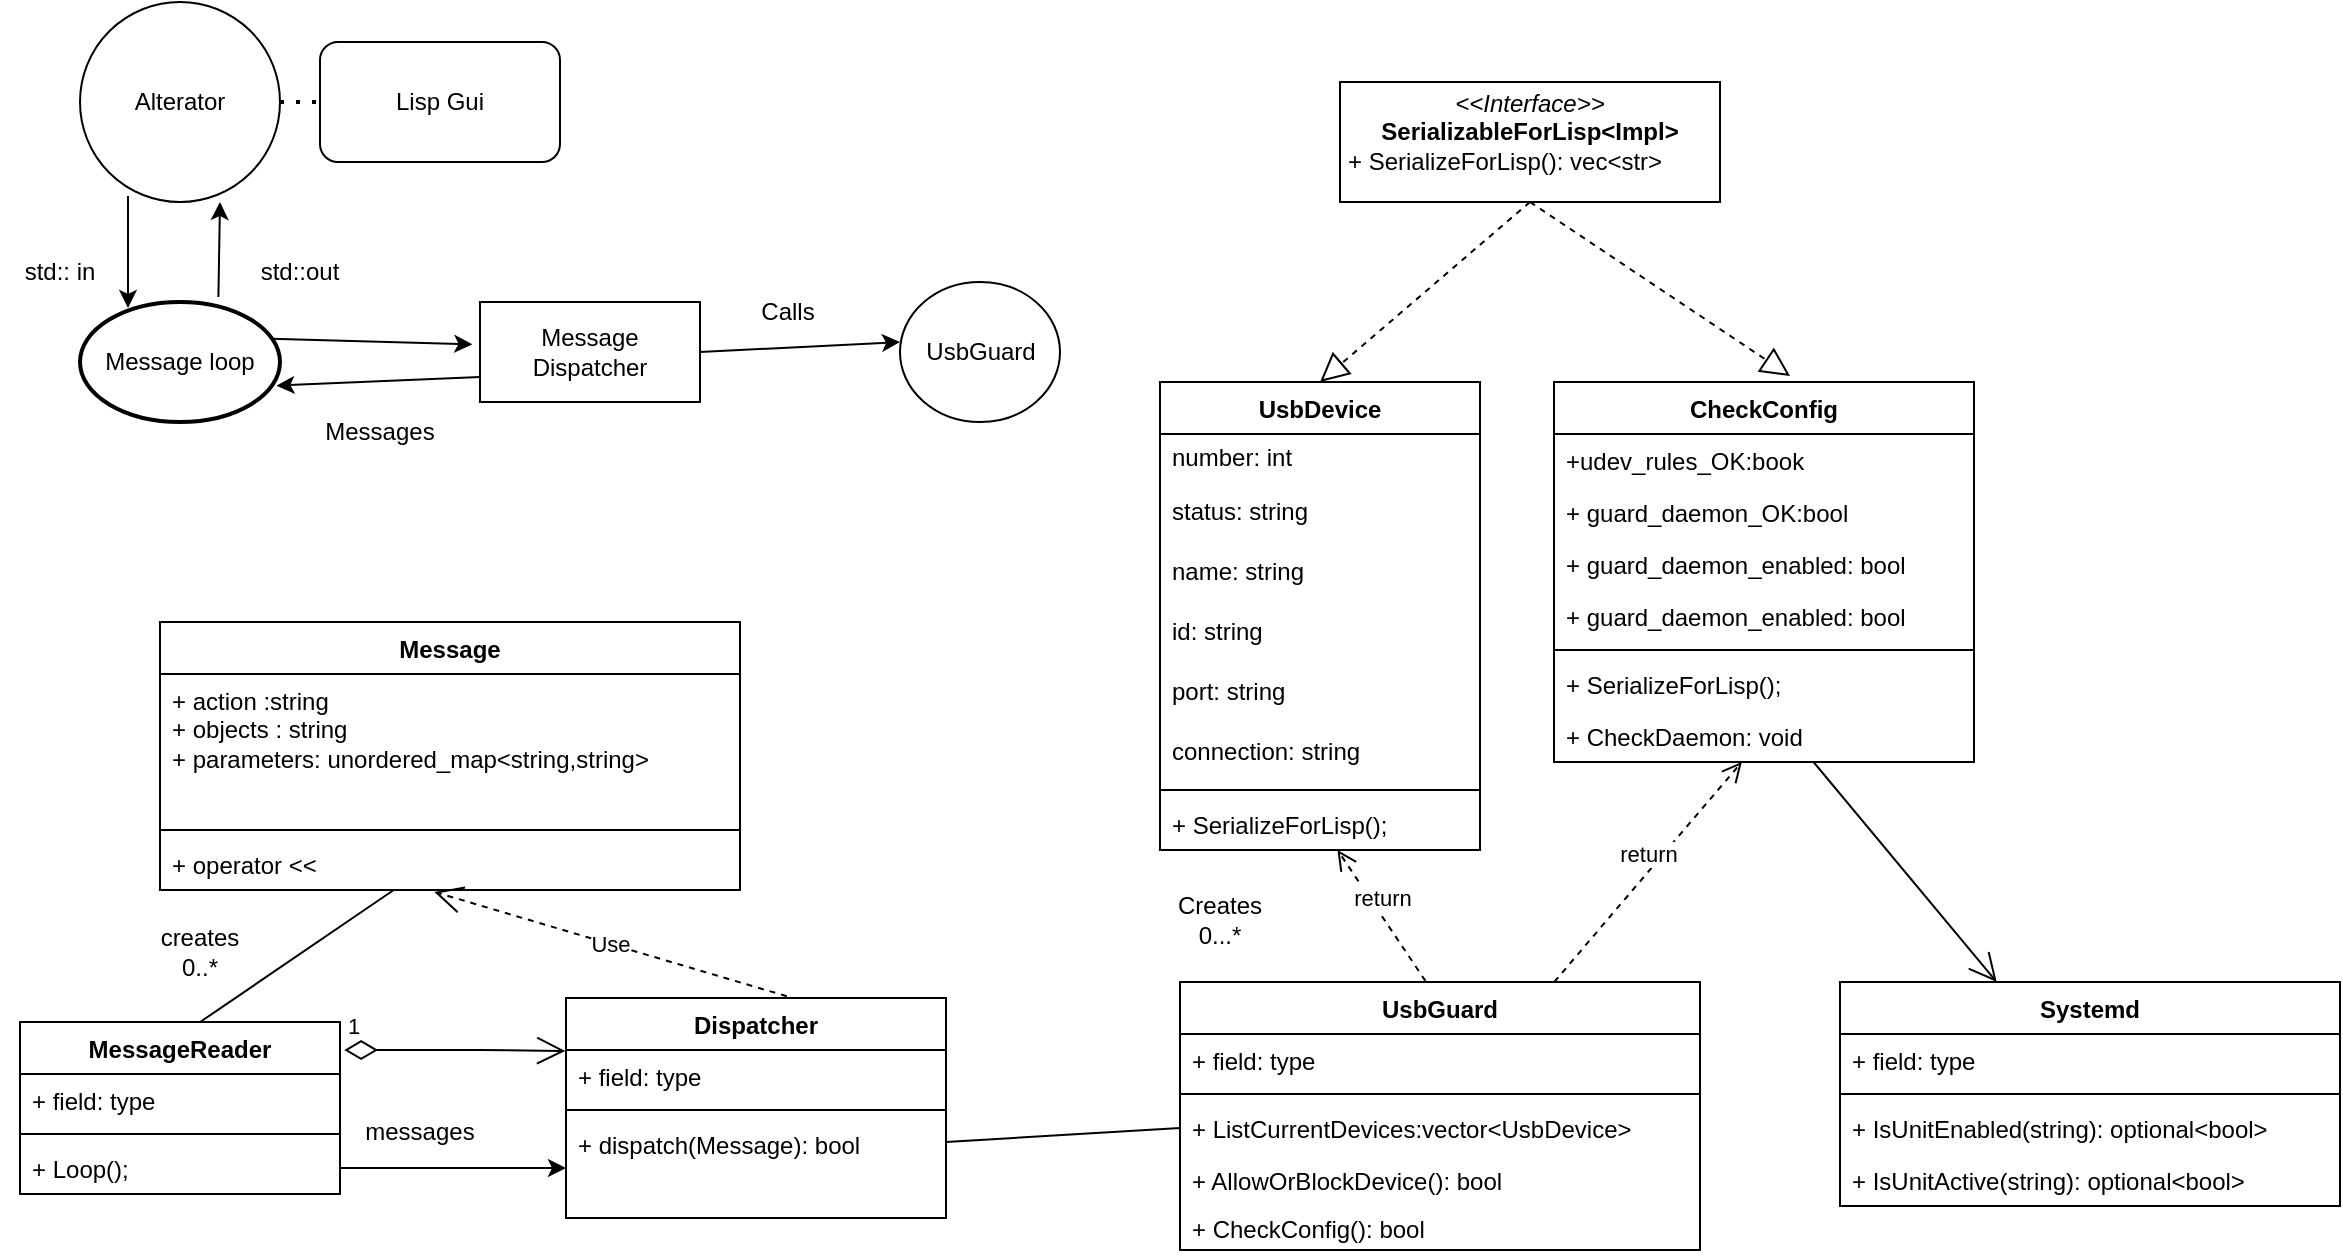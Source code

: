 <mxfile>
    <diagram name="Страница — 1" id="Bt4thBoPrSUwoxWzjaqT">
        <mxGraphModel dx="1369" dy="700" grid="1" gridSize="10" guides="1" tooltips="1" connect="1" arrows="1" fold="1" page="1" pageScale="1" pageWidth="827" pageHeight="1169" math="0" shadow="0">
            <root>
                <mxCell id="0"/>
                <mxCell id="1" parent="0"/>
                <mxCell id="uj_38s1KniOL5Ioj-gPl-1" value="Alterator" style="ellipse;whiteSpace=wrap;html=1;" parent="1" vertex="1">
                    <mxGeometry x="90" y="80" width="100" height="100" as="geometry"/>
                </mxCell>
                <mxCell id="uj_38s1KniOL5Ioj-gPl-2" value="Message loop" style="strokeWidth=2;html=1;shape=mxgraph.flowchart.start_1;whiteSpace=wrap;" parent="1" vertex="1">
                    <mxGeometry x="90" y="230" width="100" height="60" as="geometry"/>
                </mxCell>
                <mxCell id="uj_38s1KniOL5Ioj-gPl-3" value="" style="endArrow=classic;html=1;rounded=0;exitX=0.24;exitY=0.97;exitDx=0;exitDy=0;exitPerimeter=0;entryX=0.24;entryY=0.05;entryDx=0;entryDy=0;entryPerimeter=0;" parent="1" source="uj_38s1KniOL5Ioj-gPl-1" target="uj_38s1KniOL5Ioj-gPl-2" edge="1">
                    <mxGeometry width="50" height="50" relative="1" as="geometry">
                        <mxPoint x="390" y="410" as="sourcePoint"/>
                        <mxPoint x="440" y="360" as="targetPoint"/>
                    </mxGeometry>
                </mxCell>
                <mxCell id="uj_38s1KniOL5Ioj-gPl-4" value="" style="endArrow=classic;html=1;rounded=0;entryX=0.7;entryY=1;entryDx=0;entryDy=0;entryPerimeter=0;exitX=0.692;exitY=-0.042;exitDx=0;exitDy=0;exitPerimeter=0;" parent="1" source="uj_38s1KniOL5Ioj-gPl-2" target="uj_38s1KniOL5Ioj-gPl-1" edge="1">
                    <mxGeometry width="50" height="50" relative="1" as="geometry">
                        <mxPoint x="340" y="390" as="sourcePoint"/>
                        <mxPoint x="390" y="340" as="targetPoint"/>
                    </mxGeometry>
                </mxCell>
                <mxCell id="uj_38s1KniOL5Ioj-gPl-5" value="std:: in" style="text;strokeColor=none;align=center;fillColor=none;html=1;verticalAlign=middle;whiteSpace=wrap;rounded=0;" parent="1" vertex="1">
                    <mxGeometry x="50" y="200" width="60" height="30" as="geometry"/>
                </mxCell>
                <mxCell id="uj_38s1KniOL5Ioj-gPl-6" value="std::out" style="text;strokeColor=none;align=center;fillColor=none;html=1;verticalAlign=middle;whiteSpace=wrap;rounded=0;" parent="1" vertex="1">
                    <mxGeometry x="170" y="200" width="60" height="30" as="geometry"/>
                </mxCell>
                <mxCell id="uj_38s1KniOL5Ioj-gPl-8" value="" style="verticalLabelPosition=bottom;verticalAlign=top;html=1;shape=mxgraph.flowchart.on-page_reference;" parent="1" vertex="1">
                    <mxGeometry x="500" y="220" width="80" height="70" as="geometry"/>
                </mxCell>
                <mxCell id="uj_38s1KniOL5Ioj-gPl-9" value="UsbGuard" style="text;strokeColor=none;align=center;fillColor=none;html=1;verticalAlign=middle;whiteSpace=wrap;rounded=0;" parent="1" vertex="1">
                    <mxGeometry x="512.5" y="235" width="55" height="40" as="geometry"/>
                </mxCell>
                <mxCell id="uj_38s1KniOL5Ioj-gPl-11" value="Message Dispatcher" style="html=1;whiteSpace=wrap;" parent="1" vertex="1">
                    <mxGeometry x="290" y="230" width="110" height="50" as="geometry"/>
                </mxCell>
                <mxCell id="uj_38s1KniOL5Ioj-gPl-12" value="" style="endArrow=classic;html=1;rounded=0;exitX=0.955;exitY=0.306;exitDx=0;exitDy=0;exitPerimeter=0;entryX=-0.035;entryY=0.423;entryDx=0;entryDy=0;entryPerimeter=0;" parent="1" source="uj_38s1KniOL5Ioj-gPl-2" target="uj_38s1KniOL5Ioj-gPl-11" edge="1">
                    <mxGeometry width="50" height="50" relative="1" as="geometry">
                        <mxPoint x="300" y="350" as="sourcePoint"/>
                        <mxPoint x="350" y="300" as="targetPoint"/>
                    </mxGeometry>
                </mxCell>
                <mxCell id="uj_38s1KniOL5Ioj-gPl-13" value="" style="endArrow=classic;html=1;rounded=0;entryX=0.982;entryY=0.697;entryDx=0;entryDy=0;entryPerimeter=0;exitX=0;exitY=0.75;exitDx=0;exitDy=0;" parent="1" source="uj_38s1KniOL5Ioj-gPl-11" target="uj_38s1KniOL5Ioj-gPl-2" edge="1">
                    <mxGeometry width="50" height="50" relative="1" as="geometry">
                        <mxPoint x="300" y="350" as="sourcePoint"/>
                        <mxPoint x="350" y="300" as="targetPoint"/>
                    </mxGeometry>
                </mxCell>
                <mxCell id="uj_38s1KniOL5Ioj-gPl-14" value="Messages" style="text;strokeColor=none;align=center;fillColor=none;html=1;verticalAlign=middle;whiteSpace=wrap;rounded=0;" parent="1" vertex="1">
                    <mxGeometry x="210" y="280" width="60" height="30" as="geometry"/>
                </mxCell>
                <mxCell id="uj_38s1KniOL5Ioj-gPl-16" value="" style="endArrow=classic;html=1;rounded=0;entryX=0;entryY=0.375;entryDx=0;entryDy=0;entryPerimeter=0;exitX=1;exitY=0.5;exitDx=0;exitDy=0;" parent="1" source="uj_38s1KniOL5Ioj-gPl-11" edge="1">
                    <mxGeometry width="50" height="50" relative="1" as="geometry">
                        <mxPoint x="300" y="350" as="sourcePoint"/>
                        <mxPoint x="500" y="250" as="targetPoint"/>
                    </mxGeometry>
                </mxCell>
                <mxCell id="uj_38s1KniOL5Ioj-gPl-19" value="Calls" style="text;strokeColor=none;align=center;fillColor=none;html=1;verticalAlign=middle;whiteSpace=wrap;rounded=0;" parent="1" vertex="1">
                    <mxGeometry x="414" y="220" width="60" height="30" as="geometry"/>
                </mxCell>
                <mxCell id="uj_38s1KniOL5Ioj-gPl-20" value="Lisp Gui" style="rounded=1;whiteSpace=wrap;html=1;" parent="1" vertex="1">
                    <mxGeometry x="210" y="100" width="120" height="60" as="geometry"/>
                </mxCell>
                <mxCell id="uj_38s1KniOL5Ioj-gPl-21" value="" style="endArrow=none;dashed=1;html=1;dashPattern=1 3;strokeWidth=2;rounded=0;exitX=1;exitY=0.5;exitDx=0;exitDy=0;entryX=0;entryY=0.5;entryDx=0;entryDy=0;" parent="1" source="uj_38s1KniOL5Ioj-gPl-1" target="uj_38s1KniOL5Ioj-gPl-20" edge="1">
                    <mxGeometry width="50" height="50" relative="1" as="geometry">
                        <mxPoint x="300" y="330" as="sourcePoint"/>
                        <mxPoint x="350" y="280" as="targetPoint"/>
                    </mxGeometry>
                </mxCell>
                <mxCell id="uj_38s1KniOL5Ioj-gPl-22" value="MessageReader" style="swimlane;fontStyle=1;align=center;verticalAlign=top;childLayout=stackLayout;horizontal=1;startSize=26;horizontalStack=0;resizeParent=1;resizeParentMax=0;resizeLast=0;collapsible=1;marginBottom=0;whiteSpace=wrap;html=1;" parent="1" vertex="1">
                    <mxGeometry x="60" y="590" width="160" height="86" as="geometry"/>
                </mxCell>
                <mxCell id="uj_38s1KniOL5Ioj-gPl-23" value="+ field: type" style="text;strokeColor=none;fillColor=none;align=left;verticalAlign=top;spacingLeft=4;spacingRight=4;overflow=hidden;rotatable=0;points=[[0,0.5],[1,0.5]];portConstraint=eastwest;whiteSpace=wrap;html=1;" parent="uj_38s1KniOL5Ioj-gPl-22" vertex="1">
                    <mxGeometry y="26" width="160" height="26" as="geometry"/>
                </mxCell>
                <mxCell id="uj_38s1KniOL5Ioj-gPl-24" value="" style="line;strokeWidth=1;fillColor=none;align=left;verticalAlign=middle;spacingTop=-1;spacingLeft=3;spacingRight=3;rotatable=0;labelPosition=right;points=[];portConstraint=eastwest;strokeColor=inherit;" parent="uj_38s1KniOL5Ioj-gPl-22" vertex="1">
                    <mxGeometry y="52" width="160" height="8" as="geometry"/>
                </mxCell>
                <mxCell id="uj_38s1KniOL5Ioj-gPl-25" value="+ Loop();" style="text;strokeColor=none;fillColor=none;align=left;verticalAlign=top;spacingLeft=4;spacingRight=4;overflow=hidden;rotatable=0;points=[[0,0.5],[1,0.5]];portConstraint=eastwest;whiteSpace=wrap;html=1;" parent="uj_38s1KniOL5Ioj-gPl-22" vertex="1">
                    <mxGeometry y="60" width="160" height="26" as="geometry"/>
                </mxCell>
                <mxCell id="uj_38s1KniOL5Ioj-gPl-26" value="Message" style="swimlane;fontStyle=1;align=center;verticalAlign=top;childLayout=stackLayout;horizontal=1;startSize=26;horizontalStack=0;resizeParent=1;resizeParentMax=0;resizeLast=0;collapsible=1;marginBottom=0;whiteSpace=wrap;html=1;" parent="1" vertex="1">
                    <mxGeometry x="130" y="390" width="290" height="134" as="geometry"/>
                </mxCell>
                <mxCell id="uj_38s1KniOL5Ioj-gPl-27" value="&lt;div&gt;+ action :string&lt;br&gt;&lt;/div&gt;&lt;div&gt;+ objects : string&lt;br&gt;&lt;/div&gt;&lt;div&gt;+ parameters: unordered_map&amp;lt;string,string&amp;gt;&lt;/div&gt;&lt;div&gt;&lt;br&gt;&lt;/div&gt;" style="text;strokeColor=none;fillColor=none;align=left;verticalAlign=top;spacingLeft=4;spacingRight=4;overflow=hidden;rotatable=0;points=[[0,0.5],[1,0.5]];portConstraint=eastwest;whiteSpace=wrap;html=1;" parent="uj_38s1KniOL5Ioj-gPl-26" vertex="1">
                    <mxGeometry y="26" width="290" height="74" as="geometry"/>
                </mxCell>
                <mxCell id="uj_38s1KniOL5Ioj-gPl-28" value="" style="line;strokeWidth=1;fillColor=none;align=left;verticalAlign=middle;spacingTop=-1;spacingLeft=3;spacingRight=3;rotatable=0;labelPosition=right;points=[];portConstraint=eastwest;strokeColor=inherit;" parent="uj_38s1KniOL5Ioj-gPl-26" vertex="1">
                    <mxGeometry y="100" width="290" height="8" as="geometry"/>
                </mxCell>
                <mxCell id="uj_38s1KniOL5Ioj-gPl-29" value="+ operator &amp;lt;&amp;lt; " style="text;strokeColor=none;fillColor=none;align=left;verticalAlign=top;spacingLeft=4;spacingRight=4;overflow=hidden;rotatable=0;points=[[0,0.5],[1,0.5]];portConstraint=eastwest;whiteSpace=wrap;html=1;" parent="uj_38s1KniOL5Ioj-gPl-26" vertex="1">
                    <mxGeometry y="108" width="290" height="26" as="geometry"/>
                </mxCell>
                <mxCell id="uj_38s1KniOL5Ioj-gPl-31" value="Dispatcher" style="swimlane;fontStyle=1;align=center;verticalAlign=top;childLayout=stackLayout;horizontal=1;startSize=26;horizontalStack=0;resizeParent=1;resizeParentMax=0;resizeLast=0;collapsible=1;marginBottom=0;whiteSpace=wrap;html=1;" parent="1" vertex="1">
                    <mxGeometry x="333" y="578" width="190" height="110" as="geometry"/>
                </mxCell>
                <mxCell id="uj_38s1KniOL5Ioj-gPl-32" value="+ field: type" style="text;strokeColor=none;fillColor=none;align=left;verticalAlign=top;spacingLeft=4;spacingRight=4;overflow=hidden;rotatable=0;points=[[0,0.5],[1,0.5]];portConstraint=eastwest;whiteSpace=wrap;html=1;" parent="uj_38s1KniOL5Ioj-gPl-31" vertex="1">
                    <mxGeometry y="26" width="190" height="26" as="geometry"/>
                </mxCell>
                <mxCell id="uj_38s1KniOL5Ioj-gPl-33" value="" style="line;strokeWidth=1;fillColor=none;align=left;verticalAlign=middle;spacingTop=-1;spacingLeft=3;spacingRight=3;rotatable=0;labelPosition=right;points=[];portConstraint=eastwest;strokeColor=inherit;" parent="uj_38s1KniOL5Ioj-gPl-31" vertex="1">
                    <mxGeometry y="52" width="190" height="8" as="geometry"/>
                </mxCell>
                <mxCell id="uj_38s1KniOL5Ioj-gPl-34" value="+ dispatch(Message): bool" style="text;strokeColor=none;fillColor=none;align=left;verticalAlign=top;spacingLeft=4;spacingRight=4;overflow=hidden;rotatable=0;points=[[0,0.5],[1,0.5]];portConstraint=eastwest;whiteSpace=wrap;html=1;" parent="uj_38s1KniOL5Ioj-gPl-31" vertex="1">
                    <mxGeometry y="60" width="190" height="50" as="geometry"/>
                </mxCell>
                <mxCell id="uj_38s1KniOL5Ioj-gPl-36" value="Use" style="endArrow=open;endSize=12;dashed=1;html=1;rounded=0;exitX=0.581;exitY=-0.008;exitDx=0;exitDy=0;exitPerimeter=0;entryX=0.473;entryY=1.036;entryDx=0;entryDy=0;entryPerimeter=0;" parent="1" source="uj_38s1KniOL5Ioj-gPl-31" target="uj_38s1KniOL5Ioj-gPl-29" edge="1">
                    <mxGeometry width="160" relative="1" as="geometry">
                        <mxPoint x="360" y="470" as="sourcePoint"/>
                        <mxPoint x="520" y="470" as="targetPoint"/>
                    </mxGeometry>
                </mxCell>
                <mxCell id="uCA8H9GpGxLCfmrb8BVQ-10" value="UsbDevice" style="swimlane;fontStyle=1;align=center;verticalAlign=top;childLayout=stackLayout;horizontal=1;startSize=26;horizontalStack=0;resizeParent=1;resizeParentMax=0;resizeLast=0;collapsible=1;marginBottom=0;whiteSpace=wrap;html=1;" parent="1" vertex="1">
                    <mxGeometry x="630" y="270" width="160" height="234" as="geometry"/>
                </mxCell>
                <mxCell id="uCA8H9GpGxLCfmrb8BVQ-4" value="number: int" style="text;strokeColor=none;fillColor=none;align=left;verticalAlign=middle;spacingLeft=4;spacingRight=4;overflow=hidden;points=[[0,0.5],[1,0.5]];portConstraint=eastwest;rotatable=0;whiteSpace=wrap;html=1;" parent="uCA8H9GpGxLCfmrb8BVQ-10" vertex="1">
                    <mxGeometry y="26" width="160" height="24" as="geometry"/>
                </mxCell>
                <mxCell id="uCA8H9GpGxLCfmrb8BVQ-2" value="status: string" style="text;strokeColor=none;fillColor=none;align=left;verticalAlign=middle;spacingLeft=4;spacingRight=4;overflow=hidden;points=[[0,0.5],[1,0.5]];portConstraint=eastwest;rotatable=0;whiteSpace=wrap;html=1;" parent="uCA8H9GpGxLCfmrb8BVQ-10" vertex="1">
                    <mxGeometry y="50" width="160" height="30" as="geometry"/>
                </mxCell>
                <mxCell id="uCA8H9GpGxLCfmrb8BVQ-5" value="name: string" style="text;strokeColor=none;fillColor=none;align=left;verticalAlign=middle;spacingLeft=4;spacingRight=4;overflow=hidden;points=[[0,0.5],[1,0.5]];portConstraint=eastwest;rotatable=0;whiteSpace=wrap;html=1;" parent="uCA8H9GpGxLCfmrb8BVQ-10" vertex="1">
                    <mxGeometry y="80" width="160" height="30" as="geometry"/>
                </mxCell>
                <mxCell id="uCA8H9GpGxLCfmrb8BVQ-6" value="id: string" style="text;strokeColor=none;fillColor=none;align=left;verticalAlign=middle;spacingLeft=4;spacingRight=4;overflow=hidden;points=[[0,0.5],[1,0.5]];portConstraint=eastwest;rotatable=0;whiteSpace=wrap;html=1;" parent="uCA8H9GpGxLCfmrb8BVQ-10" vertex="1">
                    <mxGeometry y="110" width="160" height="30" as="geometry"/>
                </mxCell>
                <mxCell id="uCA8H9GpGxLCfmrb8BVQ-7" value="port: string" style="text;strokeColor=none;fillColor=none;align=left;verticalAlign=middle;spacingLeft=4;spacingRight=4;overflow=hidden;points=[[0,0.5],[1,0.5]];portConstraint=eastwest;rotatable=0;whiteSpace=wrap;html=1;" parent="uCA8H9GpGxLCfmrb8BVQ-10" vertex="1">
                    <mxGeometry y="140" width="160" height="30" as="geometry"/>
                </mxCell>
                <mxCell id="uCA8H9GpGxLCfmrb8BVQ-8" value="connection: string" style="text;strokeColor=none;fillColor=none;align=left;verticalAlign=middle;spacingLeft=4;spacingRight=4;overflow=hidden;points=[[0,0.5],[1,0.5]];portConstraint=eastwest;rotatable=0;whiteSpace=wrap;html=1;" parent="uCA8H9GpGxLCfmrb8BVQ-10" vertex="1">
                    <mxGeometry y="170" width="160" height="30" as="geometry"/>
                </mxCell>
                <mxCell id="uCA8H9GpGxLCfmrb8BVQ-12" value="" style="line;strokeWidth=1;fillColor=none;align=left;verticalAlign=middle;spacingTop=-1;spacingLeft=3;spacingRight=3;rotatable=0;labelPosition=right;points=[];portConstraint=eastwest;strokeColor=inherit;" parent="uCA8H9GpGxLCfmrb8BVQ-10" vertex="1">
                    <mxGeometry y="200" width="160" height="8" as="geometry"/>
                </mxCell>
                <mxCell id="uCA8H9GpGxLCfmrb8BVQ-14" value="+ SerializeForLisp();" style="text;strokeColor=none;fillColor=none;align=left;verticalAlign=top;spacingLeft=4;spacingRight=4;overflow=hidden;rotatable=0;points=[[0,0.5],[1,0.5]];portConstraint=eastwest;whiteSpace=wrap;html=1;" parent="uCA8H9GpGxLCfmrb8BVQ-10" vertex="1">
                    <mxGeometry y="208" width="160" height="26" as="geometry"/>
                </mxCell>
                <mxCell id="uCA8H9GpGxLCfmrb8BVQ-15" value="UsbGuard" style="swimlane;fontStyle=1;align=center;verticalAlign=top;childLayout=stackLayout;horizontal=1;startSize=26;horizontalStack=0;resizeParent=1;resizeParentMax=0;resizeLast=0;collapsible=1;marginBottom=0;whiteSpace=wrap;html=1;" parent="1" vertex="1">
                    <mxGeometry x="640" y="570" width="260" height="134" as="geometry"/>
                </mxCell>
                <mxCell id="uCA8H9GpGxLCfmrb8BVQ-16" value="+ field: type" style="text;strokeColor=none;fillColor=none;align=left;verticalAlign=top;spacingLeft=4;spacingRight=4;overflow=hidden;rotatable=0;points=[[0,0.5],[1,0.5]];portConstraint=eastwest;whiteSpace=wrap;html=1;" parent="uCA8H9GpGxLCfmrb8BVQ-15" vertex="1">
                    <mxGeometry y="26" width="260" height="26" as="geometry"/>
                </mxCell>
                <mxCell id="uCA8H9GpGxLCfmrb8BVQ-17" value="" style="line;strokeWidth=1;fillColor=none;align=left;verticalAlign=middle;spacingTop=-1;spacingLeft=3;spacingRight=3;rotatable=0;labelPosition=right;points=[];portConstraint=eastwest;strokeColor=inherit;" parent="uCA8H9GpGxLCfmrb8BVQ-15" vertex="1">
                    <mxGeometry y="52" width="260" height="8" as="geometry"/>
                </mxCell>
                <mxCell id="uCA8H9GpGxLCfmrb8BVQ-18" value="+ ListCurrentDevices:vector&amp;lt;UsbDevice&amp;gt;" style="text;strokeColor=none;fillColor=none;align=left;verticalAlign=top;spacingLeft=4;spacingRight=4;overflow=hidden;rotatable=0;points=[[0,0.5],[1,0.5]];portConstraint=eastwest;whiteSpace=wrap;html=1;" parent="uCA8H9GpGxLCfmrb8BVQ-15" vertex="1">
                    <mxGeometry y="60" width="260" height="26" as="geometry"/>
                </mxCell>
                <mxCell id="2" value="+ AllowOrBlockDevice(): bool" style="text;strokeColor=none;fillColor=none;align=left;verticalAlign=top;spacingLeft=4;spacingRight=4;overflow=hidden;rotatable=0;points=[[0,0.5],[1,0.5]];portConstraint=eastwest;whiteSpace=wrap;html=1;" parent="uCA8H9GpGxLCfmrb8BVQ-15" vertex="1">
                    <mxGeometry y="86" width="260" height="24" as="geometry"/>
                </mxCell>
                <mxCell id="3" value="+ CheckConfig(): bool" style="text;strokeColor=none;fillColor=none;align=left;verticalAlign=top;spacingLeft=4;spacingRight=4;overflow=hidden;rotatable=0;points=[[0,0.5],[1,0.5]];portConstraint=eastwest;whiteSpace=wrap;html=1;" parent="uCA8H9GpGxLCfmrb8BVQ-15" vertex="1">
                    <mxGeometry y="110" width="260" height="24" as="geometry"/>
                </mxCell>
                <mxCell id="uCA8H9GpGxLCfmrb8BVQ-32" value="" style="endArrow=classic;html=1;rounded=0;exitX=1;exitY=0.5;exitDx=0;exitDy=0;entryX=0;entryY=0.5;entryDx=0;entryDy=0;" parent="1" source="uj_38s1KniOL5Ioj-gPl-25" target="uj_38s1KniOL5Ioj-gPl-34" edge="1">
                    <mxGeometry width="50" height="50" relative="1" as="geometry">
                        <mxPoint x="390" y="570" as="sourcePoint"/>
                        <mxPoint x="440" y="520" as="targetPoint"/>
                    </mxGeometry>
                </mxCell>
                <mxCell id="uCA8H9GpGxLCfmrb8BVQ-33" value="messages" style="text;html=1;strokeColor=none;fillColor=none;align=center;verticalAlign=middle;whiteSpace=wrap;rounded=0;" parent="1" vertex="1">
                    <mxGeometry x="230" y="630" width="60" height="30" as="geometry"/>
                </mxCell>
                <mxCell id="uCA8H9GpGxLCfmrb8BVQ-35" value="1" style="endArrow=open;html=1;endSize=12;startArrow=diamondThin;startSize=14;startFill=0;edgeStyle=orthogonalEdgeStyle;align=left;verticalAlign=bottom;rounded=0;exitX=1.013;exitY=0.163;exitDx=0;exitDy=0;exitPerimeter=0;entryX=-0.002;entryY=0.018;entryDx=0;entryDy=0;entryPerimeter=0;" parent="1" source="uj_38s1KniOL5Ioj-gPl-22" target="uj_38s1KniOL5Ioj-gPl-32" edge="1">
                    <mxGeometry x="-1" y="3" relative="1" as="geometry">
                        <mxPoint x="330" y="550" as="sourcePoint"/>
                        <mxPoint x="320" y="600" as="targetPoint"/>
                        <Array as="points">
                            <mxPoint x="290" y="604"/>
                        </Array>
                    </mxGeometry>
                </mxCell>
                <mxCell id="uCA8H9GpGxLCfmrb8BVQ-43" value="" style="endArrow=none;html=1;rounded=0;exitX=0.563;exitY=0;exitDx=0;exitDy=0;exitPerimeter=0;entryX=0.403;entryY=1;entryDx=0;entryDy=0;entryPerimeter=0;" parent="1" source="uj_38s1KniOL5Ioj-gPl-22" target="uj_38s1KniOL5Ioj-gPl-29" edge="1">
                    <mxGeometry width="50" height="50" relative="1" as="geometry">
                        <mxPoint x="600" y="620" as="sourcePoint"/>
                        <mxPoint x="650" y="570" as="targetPoint"/>
                    </mxGeometry>
                </mxCell>
                <mxCell id="uCA8H9GpGxLCfmrb8BVQ-44" value="creates 0..*" style="text;html=1;strokeColor=none;fillColor=none;align=center;verticalAlign=middle;whiteSpace=wrap;rounded=0;" parent="1" vertex="1">
                    <mxGeometry x="120" y="540" width="60" height="30" as="geometry"/>
                </mxCell>
                <mxCell id="uCA8H9GpGxLCfmrb8BVQ-45" value="" style="endArrow=none;html=1;rounded=0;exitX=1;exitY=0.24;exitDx=0;exitDy=0;exitPerimeter=0;entryX=0;entryY=0.5;entryDx=0;entryDy=0;" parent="1" source="uj_38s1KniOL5Ioj-gPl-34" target="uCA8H9GpGxLCfmrb8BVQ-18" edge="1">
                    <mxGeometry width="50" height="50" relative="1" as="geometry">
                        <mxPoint x="520" y="650" as="sourcePoint"/>
                        <mxPoint x="650" y="570" as="targetPoint"/>
                    </mxGeometry>
                </mxCell>
                <mxCell id="uCA8H9GpGxLCfmrb8BVQ-47" value="Creates 0...*" style="text;html=1;strokeColor=none;fillColor=none;align=center;verticalAlign=middle;whiteSpace=wrap;rounded=0;" parent="1" vertex="1">
                    <mxGeometry x="630" y="524" width="60" height="30" as="geometry"/>
                </mxCell>
                <mxCell id="5" value="&lt;p style=&quot;margin:0px;margin-top:4px;text-align:center;&quot;&gt;&lt;i&gt;&amp;lt;&amp;lt;Interface&amp;gt;&amp;gt;&lt;/i&gt;&lt;br&gt;&lt;b&gt;SerializableForLisp&amp;lt;Impl&amp;gt;&lt;/b&gt;&lt;/p&gt;&lt;p style=&quot;margin:0px;margin-left:4px;&quot;&gt;+ SerializeForLisp(): vec&amp;lt;str&amp;gt;&lt;br&gt;&lt;/p&gt;" style="verticalAlign=top;align=left;overflow=fill;fontSize=12;fontFamily=Helvetica;html=1;" parent="1" vertex="1">
                    <mxGeometry x="720" y="120" width="190" height="60" as="geometry"/>
                </mxCell>
                <mxCell id="6" value="" style="endArrow=block;dashed=1;endFill=0;endSize=12;html=1;entryX=0.5;entryY=0;entryDx=0;entryDy=0;exitX=0.5;exitY=1;exitDx=0;exitDy=0;" parent="1" source="5" target="uCA8H9GpGxLCfmrb8BVQ-10" edge="1">
                    <mxGeometry width="160" relative="1" as="geometry">
                        <mxPoint x="390" y="250" as="sourcePoint"/>
                        <mxPoint x="550" y="250" as="targetPoint"/>
                    </mxGeometry>
                </mxCell>
                <mxCell id="7" value="CheckConfig" style="swimlane;fontStyle=1;align=center;verticalAlign=top;childLayout=stackLayout;horizontal=1;startSize=26;horizontalStack=0;resizeParent=1;resizeParentMax=0;resizeLast=0;collapsible=1;marginBottom=0;" vertex="1" parent="1">
                    <mxGeometry x="827" y="270" width="210" height="190" as="geometry"/>
                </mxCell>
                <mxCell id="8" value="+udev_rules_OK:book" style="text;strokeColor=none;fillColor=none;align=left;verticalAlign=top;spacingLeft=4;spacingRight=4;overflow=hidden;rotatable=0;points=[[0,0.5],[1,0.5]];portConstraint=eastwest;" vertex="1" parent="7">
                    <mxGeometry y="26" width="210" height="26" as="geometry"/>
                </mxCell>
                <mxCell id="12" value="+ guard_daemon_OK:bool" style="text;strokeColor=none;fillColor=none;align=left;verticalAlign=top;spacingLeft=4;spacingRight=4;overflow=hidden;rotatable=0;points=[[0,0.5],[1,0.5]];portConstraint=eastwest;" vertex="1" parent="7">
                    <mxGeometry y="52" width="210" height="26" as="geometry"/>
                </mxCell>
                <mxCell id="11" value="+ guard_daemon_enabled: bool" style="text;strokeColor=none;fillColor=none;align=left;verticalAlign=top;spacingLeft=4;spacingRight=4;overflow=hidden;rotatable=0;points=[[0,0.5],[1,0.5]];portConstraint=eastwest;" vertex="1" parent="7">
                    <mxGeometry y="78" width="210" height="26" as="geometry"/>
                </mxCell>
                <mxCell id="13" value="+ guard_daemon_enabled: bool" style="text;strokeColor=none;fillColor=none;align=left;verticalAlign=top;spacingLeft=4;spacingRight=4;overflow=hidden;rotatable=0;points=[[0,0.5],[1,0.5]];portConstraint=eastwest;" vertex="1" parent="7">
                    <mxGeometry y="104" width="210" height="26" as="geometry"/>
                </mxCell>
                <mxCell id="9" value="" style="line;strokeWidth=1;fillColor=none;align=left;verticalAlign=middle;spacingTop=-1;spacingLeft=3;spacingRight=3;rotatable=0;labelPosition=right;points=[];portConstraint=eastwest;strokeColor=inherit;" vertex="1" parent="7">
                    <mxGeometry y="130" width="210" height="8" as="geometry"/>
                </mxCell>
                <mxCell id="14" value="+ SerializeForLisp();" style="text;strokeColor=none;fillColor=none;align=left;verticalAlign=top;spacingLeft=4;spacingRight=4;overflow=hidden;rotatable=0;points=[[0,0.5],[1,0.5]];portConstraint=eastwest;whiteSpace=wrap;html=1;" vertex="1" parent="7">
                    <mxGeometry y="138" width="210" height="26" as="geometry"/>
                </mxCell>
                <mxCell id="10" value="+ CheckDaemon: void" style="text;strokeColor=none;fillColor=none;align=left;verticalAlign=top;spacingLeft=4;spacingRight=4;overflow=hidden;rotatable=0;points=[[0,0.5],[1,0.5]];portConstraint=eastwest;" vertex="1" parent="7">
                    <mxGeometry y="164" width="210" height="26" as="geometry"/>
                </mxCell>
                <mxCell id="15" value="" style="endArrow=block;dashed=1;endFill=0;endSize=12;html=1;entryX=0.562;entryY=-0.016;entryDx=0;entryDy=0;exitX=0.5;exitY=1;exitDx=0;exitDy=0;entryPerimeter=0;" edge="1" parent="1" source="5" target="7">
                    <mxGeometry width="160" relative="1" as="geometry">
                        <mxPoint x="715" y="220" as="sourcePoint"/>
                        <mxPoint x="720" y="280" as="targetPoint"/>
                    </mxGeometry>
                </mxCell>
                <mxCell id="20" value="Systemd" style="swimlane;fontStyle=1;align=center;verticalAlign=top;childLayout=stackLayout;horizontal=1;startSize=26;horizontalStack=0;resizeParent=1;resizeParentMax=0;resizeLast=0;collapsible=1;marginBottom=0;" vertex="1" parent="1">
                    <mxGeometry x="970" y="570" width="250" height="112" as="geometry"/>
                </mxCell>
                <mxCell id="21" value="+ field: type" style="text;strokeColor=none;fillColor=none;align=left;verticalAlign=top;spacingLeft=4;spacingRight=4;overflow=hidden;rotatable=0;points=[[0,0.5],[1,0.5]];portConstraint=eastwest;" vertex="1" parent="20">
                    <mxGeometry y="26" width="250" height="26" as="geometry"/>
                </mxCell>
                <mxCell id="22" value="" style="line;strokeWidth=1;fillColor=none;align=left;verticalAlign=middle;spacingTop=-1;spacingLeft=3;spacingRight=3;rotatable=0;labelPosition=right;points=[];portConstraint=eastwest;strokeColor=inherit;" vertex="1" parent="20">
                    <mxGeometry y="52" width="250" height="8" as="geometry"/>
                </mxCell>
                <mxCell id="23" value="+ IsUnitEnabled(string): optional&lt;bool&gt;" style="text;strokeColor=none;fillColor=none;align=left;verticalAlign=top;spacingLeft=4;spacingRight=4;overflow=hidden;rotatable=0;points=[[0,0.5],[1,0.5]];portConstraint=eastwest;" vertex="1" parent="20">
                    <mxGeometry y="60" width="250" height="26" as="geometry"/>
                </mxCell>
                <mxCell id="24" value="+ IsUnitActive(string): optional&lt;bool&gt;" style="text;strokeColor=none;fillColor=none;align=left;verticalAlign=top;spacingLeft=4;spacingRight=4;overflow=hidden;rotatable=0;points=[[0,0.5],[1,0.5]];portConstraint=eastwest;" vertex="1" parent="20">
                    <mxGeometry y="86" width="250" height="26" as="geometry"/>
                </mxCell>
                <mxCell id="28" value="return" style="html=1;verticalAlign=bottom;endArrow=open;dashed=1;endSize=8;" edge="1" parent="1" source="uCA8H9GpGxLCfmrb8BVQ-15" target="10">
                    <mxGeometry relative="1" as="geometry">
                        <mxPoint x="760" y="590" as="sourcePoint"/>
                        <mxPoint x="640" y="410" as="targetPoint"/>
                    </mxGeometry>
                </mxCell>
                <mxCell id="29" value="" style="endArrow=open;endFill=1;endSize=12;html=1;exitX=0.618;exitY=1;exitDx=0;exitDy=0;exitPerimeter=0;" edge="1" parent="1" source="10" target="20">
                    <mxGeometry width="160" relative="1" as="geometry">
                        <mxPoint x="600" y="550" as="sourcePoint"/>
                        <mxPoint x="760" y="550" as="targetPoint"/>
                    </mxGeometry>
                </mxCell>
                <mxCell id="30" value="return" style="html=1;verticalAlign=bottom;endArrow=open;dashed=1;endSize=8;exitX=0.472;exitY=-0.004;exitDx=0;exitDy=0;exitPerimeter=0;" edge="1" parent="1" source="uCA8H9GpGxLCfmrb8BVQ-15" target="uCA8H9GpGxLCfmrb8BVQ-14">
                    <mxGeometry relative="1" as="geometry">
                        <mxPoint x="720" y="410" as="sourcePoint"/>
                        <mxPoint x="700" y="510" as="targetPoint"/>
                    </mxGeometry>
                </mxCell>
            </root>
        </mxGraphModel>
    </diagram>
</mxfile>